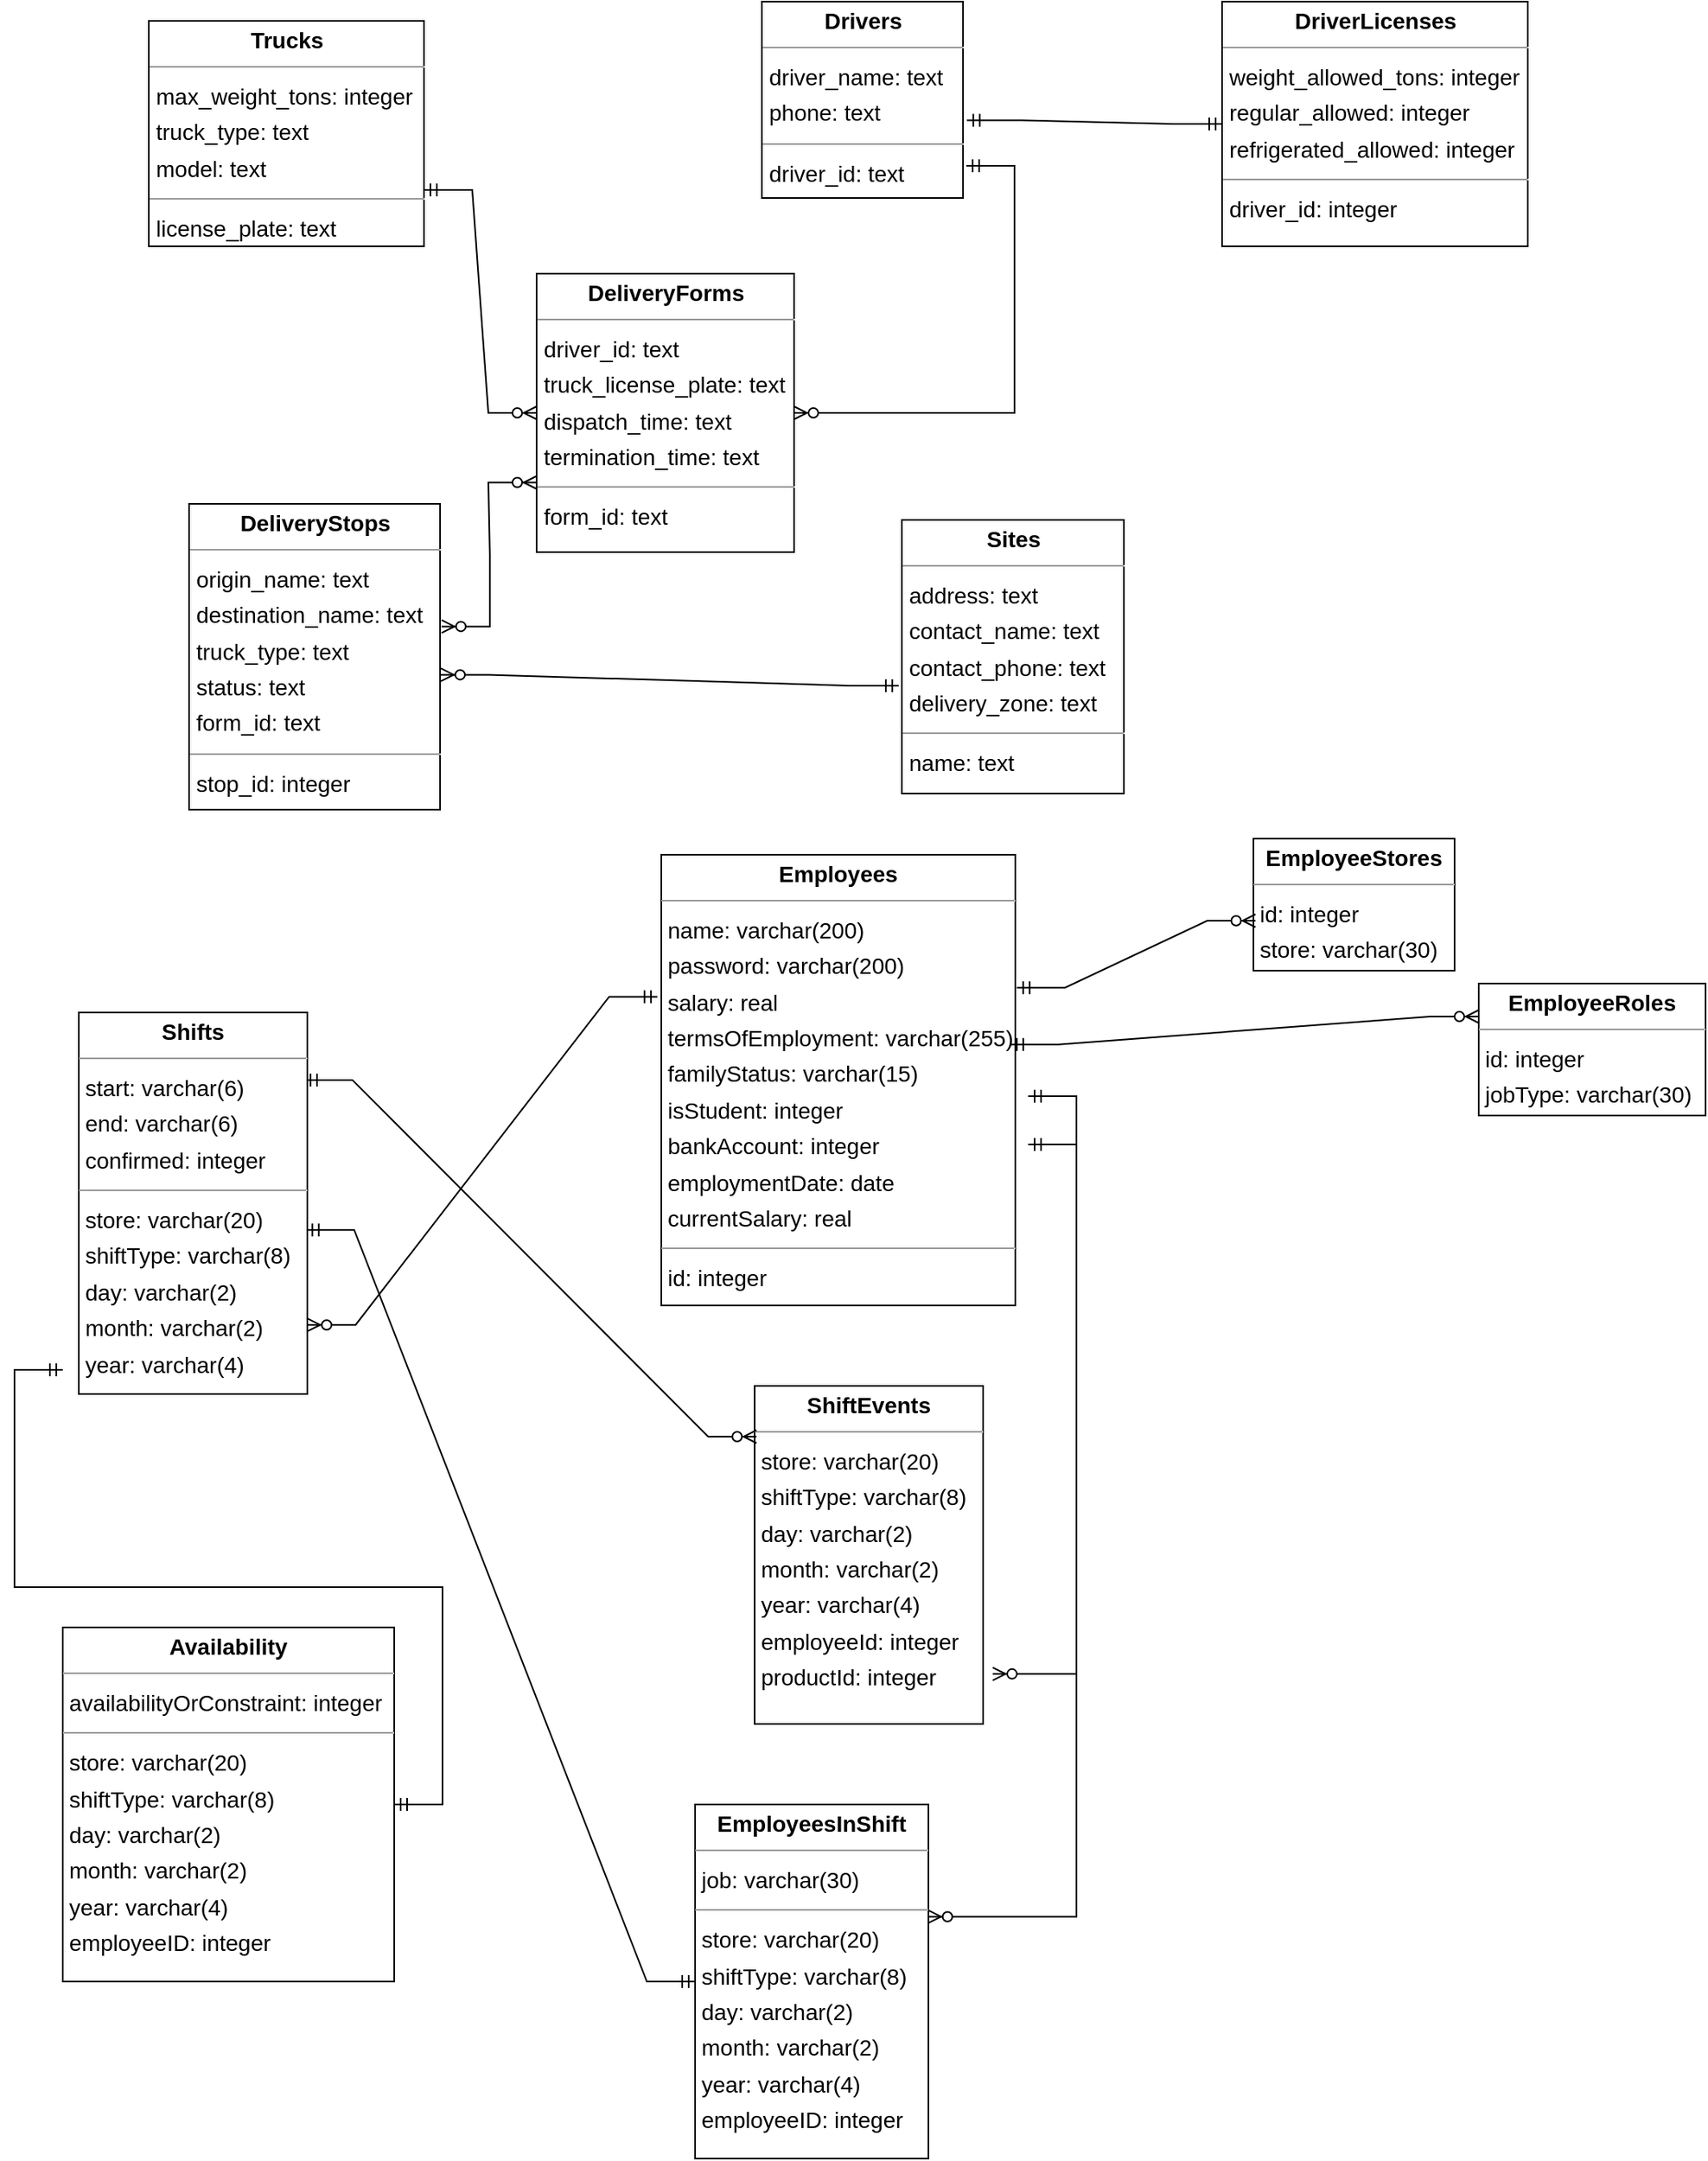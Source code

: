 <mxfile version="21.2.3" type="device">
  <diagram id="lE_TnTFSzHgXY5gzvxl4" name="Page-1">
    <mxGraphModel dx="1690" dy="523" grid="1" gridSize="10" guides="1" tooltips="1" connect="1" arrows="1" fold="1" page="0" pageScale="1" pageWidth="827" pageHeight="1169" background="none" math="0" shadow="0">
      <root>
        <mxCell id="0" />
        <mxCell id="1" parent="0" />
        <mxCell id="node7" value="&lt;p style=&quot;margin:0px;margin-top:4px;text-align:center;&quot;&gt;&lt;b&gt;Availability&lt;/b&gt;&lt;/p&gt;&lt;hr size=&quot;1&quot;/&gt;&lt;p style=&quot;margin:0 0 0 4px;line-height:1.6;&quot;&gt; availabilityOrConstraint: integer&lt;/p&gt;&lt;hr size=&quot;1&quot;/&gt;&lt;p style=&quot;margin:0 0 0 4px;line-height:1.6;&quot;&gt; store: varchar(20)&lt;br/&gt; shiftType: varchar(8)&lt;br/&gt; day: varchar(2)&lt;br/&gt; month: varchar(2)&lt;br/&gt; year: varchar(4)&lt;br/&gt; employeeID: integer&lt;/p&gt;" style="verticalAlign=top;align=left;overflow=fill;fontSize=14;fontFamily=Helvetica;html=1;rounded=0;shadow=0;comic=0;labelBackgroundColor=none;strokeWidth=1;" parent="1" vertex="1">
          <mxGeometry x="-170" y="1040" width="206" height="220" as="geometry" />
        </mxCell>
        <mxCell id="node11" value="&lt;p style=&quot;margin:0px;margin-top:4px;text-align:center;&quot;&gt;&lt;b&gt;DeliveryForms&lt;/b&gt;&lt;/p&gt;&lt;hr size=&quot;1&quot;/&gt;&lt;p style=&quot;margin:0 0 0 4px;line-height:1.6;&quot;&gt; driver_id: text&lt;br/&gt; truck_license_plate: text&lt;br/&gt; dispatch_time: text&lt;br/&gt; termination_time: text&lt;/p&gt;&lt;hr size=&quot;1&quot;/&gt;&lt;p style=&quot;margin:0 0 0 4px;line-height:1.6;&quot;&gt; form_id: text&lt;/p&gt;" style="verticalAlign=top;align=left;overflow=fill;fontSize=14;fontFamily=Helvetica;html=1;rounded=0;shadow=0;comic=0;labelBackgroundColor=none;strokeWidth=1;" parent="1" vertex="1">
          <mxGeometry x="124.5" y="199" width="160" height="173" as="geometry" />
        </mxCell>
        <mxCell id="node12" value="&lt;p style=&quot;margin:0px;margin-top:4px;text-align:center;&quot;&gt;&lt;b&gt;DeliveryStops&lt;/b&gt;&lt;/p&gt;&lt;hr size=&quot;1&quot;/&gt;&lt;p style=&quot;margin:0 0 0 4px;line-height:1.6;&quot;&gt; origin_name: text&lt;br/&gt; destination_name: text&lt;br/&gt; truck_type: text&lt;br/&gt; status: text&lt;br/&gt; form_id: text&lt;/p&gt;&lt;hr size=&quot;1&quot;/&gt;&lt;p style=&quot;margin:0 0 0 4px;line-height:1.6;&quot;&gt; stop_id: integer&lt;/p&gt;" style="verticalAlign=top;align=left;overflow=fill;fontSize=14;fontFamily=Helvetica;html=1;rounded=0;shadow=0;comic=0;labelBackgroundColor=none;strokeWidth=1;" parent="1" vertex="1">
          <mxGeometry x="-91.5" y="342" width="156" height="190" as="geometry" />
        </mxCell>
        <mxCell id="node4" value="&lt;p style=&quot;margin:0px;margin-top:4px;text-align:center;&quot;&gt;&lt;b&gt;DriverLicenses&lt;/b&gt;&lt;/p&gt;&lt;hr size=&quot;1&quot;/&gt;&lt;p style=&quot;margin:0 0 0 4px;line-height:1.6;&quot;&gt; weight_allowed_tons: integer&lt;br/&gt; regular_allowed: integer&lt;br/&gt; refrigerated_allowed: integer&lt;/p&gt;&lt;hr size=&quot;1&quot;/&gt;&lt;p style=&quot;margin:0 0 0 4px;line-height:1.6;&quot;&gt; driver_id: integer&lt;/p&gt;" style="verticalAlign=top;align=left;overflow=fill;fontSize=14;fontFamily=Helvetica;html=1;rounded=0;shadow=0;comic=0;labelBackgroundColor=none;strokeWidth=1;" parent="1" vertex="1">
          <mxGeometry x="550.5" y="30" width="190" height="152" as="geometry" />
        </mxCell>
        <mxCell id="node0" value="&lt;p style=&quot;margin:0px;margin-top:4px;text-align:center;&quot;&gt;&lt;b&gt;Drivers&lt;/b&gt;&lt;/p&gt;&lt;hr size=&quot;1&quot;/&gt;&lt;p style=&quot;margin:0 0 0 4px;line-height:1.6;&quot;&gt; driver_name: text&lt;br/&gt; phone: text&lt;/p&gt;&lt;hr size=&quot;1&quot;/&gt;&lt;p style=&quot;margin:0 0 0 4px;line-height:1.6;&quot;&gt; driver_id: text&lt;/p&gt;" style="verticalAlign=top;align=left;overflow=fill;fontSize=14;fontFamily=Helvetica;html=1;rounded=0;shadow=0;comic=0;labelBackgroundColor=none;strokeWidth=1;" parent="1" vertex="1">
          <mxGeometry x="264.5" y="30" width="125" height="122" as="geometry" />
        </mxCell>
        <mxCell id="node5" value="&lt;p style=&quot;margin:0px;margin-top:4px;text-align:center;&quot;&gt;&lt;b&gt;Employees&lt;/b&gt;&lt;/p&gt;&lt;hr size=&quot;1&quot;/&gt;&lt;p style=&quot;margin:0 0 0 4px;line-height:1.6;&quot;&gt; name: varchar(200)&lt;br/&gt; password: varchar(200)&lt;br/&gt; salary: real&lt;br/&gt; termsOfEmployment: varchar(255)&lt;br/&gt; familyStatus: varchar(15)&lt;br/&gt; isStudent: integer&lt;br/&gt; bankAccount: integer&lt;br/&gt; employmentDate: date&lt;br/&gt; currentSalary: real&lt;/p&gt;&lt;hr size=&quot;1&quot;/&gt;&lt;p style=&quot;margin:0 0 0 4px;line-height:1.6;&quot;&gt; id: integer&lt;/p&gt;" style="verticalAlign=top;align=left;overflow=fill;fontSize=14;fontFamily=Helvetica;html=1;rounded=0;shadow=0;comic=0;labelBackgroundColor=none;strokeWidth=1;" parent="1" vertex="1">
          <mxGeometry x="202" y="560" width="220" height="280" as="geometry" />
        </mxCell>
        <mxCell id="node8" value="&lt;p style=&quot;margin:0px;margin-top:4px;text-align:center;&quot;&gt;&lt;b&gt;EmployeesInShift&lt;/b&gt;&lt;/p&gt;&lt;hr size=&quot;1&quot;/&gt;&lt;p style=&quot;margin:0 0 0 4px;line-height:1.6;&quot;&gt; job: varchar(30)&lt;/p&gt;&lt;hr size=&quot;1&quot;/&gt;&lt;p style=&quot;margin:0 0 0 4px;line-height:1.6;&quot;&gt; store: varchar(20)&lt;br/&gt; shiftType: varchar(8)&lt;br/&gt; day: varchar(2)&lt;br/&gt; month: varchar(2)&lt;br/&gt; year: varchar(4)&lt;br/&gt; employeeID: integer&lt;/p&gt;" style="verticalAlign=top;align=left;overflow=fill;fontSize=14;fontFamily=Helvetica;html=1;rounded=0;shadow=0;comic=0;labelBackgroundColor=none;strokeWidth=1;" parent="1" vertex="1">
          <mxGeometry x="223" y="1150" width="145" height="220" as="geometry" />
        </mxCell>
        <mxCell id="node3" value="&lt;p style=&quot;margin:0px;margin-top:4px;text-align:center;&quot;&gt;&lt;b&gt;EmployeeRoles&lt;/b&gt;&lt;/p&gt;&lt;hr size=&quot;1&quot;&gt;&lt;p style=&quot;margin:0 0 0 4px;line-height:1.6;&quot;&gt; id: integer&lt;br&gt; jobType: varchar(30)&lt;/p&gt;" style="verticalAlign=top;align=left;overflow=fill;fontSize=14;fontFamily=Helvetica;html=1;rounded=0;shadow=0;comic=0;labelBackgroundColor=none;strokeWidth=1;" parent="1" vertex="1">
          <mxGeometry x="710" y="640" width="141" height="82" as="geometry" />
        </mxCell>
        <mxCell id="node2" value="&lt;p style=&quot;margin:0px;margin-top:4px;text-align:center;&quot;&gt;&lt;b&gt;ShiftEvents&lt;/b&gt;&lt;/p&gt;&lt;hr size=&quot;1&quot;/&gt;&lt;p style=&quot;margin:0 0 0 4px;line-height:1.6;&quot;&gt; store: varchar(20)&lt;br/&gt; shiftType: varchar(8)&lt;br/&gt; day: varchar(2)&lt;br/&gt; month: varchar(2)&lt;br/&gt; year: varchar(4)&lt;br/&gt; employeeId: integer&lt;br/&gt; productId: integer&lt;/p&gt;" style="verticalAlign=top;align=left;overflow=fill;fontSize=14;fontFamily=Helvetica;html=1;rounded=0;shadow=0;comic=0;labelBackgroundColor=none;strokeWidth=1;" parent="1" vertex="1">
          <mxGeometry x="260" y="890" width="142" height="210" as="geometry" />
        </mxCell>
        <mxCell id="node9" value="&lt;p style=&quot;margin:0px;margin-top:4px;text-align:center;&quot;&gt;&lt;b&gt;Sites&lt;/b&gt;&lt;/p&gt;&lt;hr size=&quot;1&quot;/&gt;&lt;p style=&quot;margin:0 0 0 4px;line-height:1.6;&quot;&gt; address: text&lt;br/&gt; contact_name: text&lt;br/&gt; contact_phone: text&lt;br/&gt; delivery_zone: text&lt;/p&gt;&lt;hr size=&quot;1&quot;/&gt;&lt;p style=&quot;margin:0 0 0 4px;line-height:1.6;&quot;&gt; name: text&lt;/p&gt;" style="verticalAlign=top;align=left;overflow=fill;fontSize=14;fontFamily=Helvetica;html=1;rounded=0;shadow=0;comic=0;labelBackgroundColor=none;strokeWidth=1;" parent="1" vertex="1">
          <mxGeometry x="351.5" y="352" width="138" height="170" as="geometry" />
        </mxCell>
        <mxCell id="node10" value="&lt;p style=&quot;margin:0px;margin-top:4px;text-align:center;&quot;&gt;&lt;b&gt;EmployeeStores&lt;/b&gt;&lt;/p&gt;&lt;hr size=&quot;1&quot;&gt;&lt;p style=&quot;margin:0 0 0 4px;line-height:1.6;&quot;&gt; id: integer&lt;br&gt; store: varchar(30)&lt;/p&gt;" style="verticalAlign=top;align=left;overflow=fill;fontSize=14;fontFamily=Helvetica;html=1;rounded=0;shadow=0;comic=0;labelBackgroundColor=none;strokeWidth=1;" parent="1" vertex="1">
          <mxGeometry x="570" y="550" width="125" height="82" as="geometry" />
        </mxCell>
        <mxCell id="node13" value="&lt;p style=&quot;margin:0px;margin-top:4px;text-align:center;&quot;&gt;&lt;b&gt;Trucks&lt;/b&gt;&lt;/p&gt;&lt;hr size=&quot;1&quot;/&gt;&lt;p style=&quot;margin:0 0 0 4px;line-height:1.6;&quot;&gt; max_weight_tons: integer&lt;br/&gt; truck_type: text&lt;br/&gt; model: text&lt;/p&gt;&lt;hr size=&quot;1&quot;/&gt;&lt;p style=&quot;margin:0 0 0 4px;line-height:1.6;&quot;&gt; license_plate: text&lt;/p&gt;" style="verticalAlign=top;align=left;overflow=fill;fontSize=14;fontFamily=Helvetica;html=1;rounded=0;shadow=0;comic=0;labelBackgroundColor=none;strokeWidth=1;" parent="1" vertex="1">
          <mxGeometry x="-116.5" y="42" width="171" height="140" as="geometry" />
        </mxCell>
        <mxCell id="wRBJGVEB658SM552FyUR-3" value="" style="edgeStyle=entityRelationEdgeStyle;fontSize=12;html=1;endArrow=ERmandOne;startArrow=ERmandOne;rounded=0;exitX=1.019;exitY=0.604;exitDx=0;exitDy=0;exitPerimeter=0;" parent="1" source="node0" target="node4" edge="1">
          <mxGeometry width="100" height="100" relative="1" as="geometry">
            <mxPoint x="171.5" y="352" as="sourcePoint" />
            <mxPoint x="271.5" y="252" as="targetPoint" />
          </mxGeometry>
        </mxCell>
        <mxCell id="wRBJGVEB658SM552FyUR-4" value="" style="edgeStyle=entityRelationEdgeStyle;fontSize=12;html=1;endArrow=ERzeroToMany;startArrow=ERmandOne;rounded=0;exitX=-0.014;exitY=0.606;exitDx=0;exitDy=0;exitPerimeter=0;entryX=1.003;entryY=0.559;entryDx=0;entryDy=0;entryPerimeter=0;" parent="1" source="node9" target="node12" edge="1">
          <mxGeometry width="100" height="100" relative="1" as="geometry">
            <mxPoint x="171.5" y="352" as="sourcePoint" />
            <mxPoint x="271.5" y="252" as="targetPoint" />
          </mxGeometry>
        </mxCell>
        <mxCell id="wRBJGVEB658SM552FyUR-5" value="" style="edgeStyle=entityRelationEdgeStyle;fontSize=12;html=1;endArrow=ERzeroToMany;startArrow=ERmandOne;rounded=0;exitX=1;exitY=0.75;exitDx=0;exitDy=0;entryX=0;entryY=0.5;entryDx=0;entryDy=0;" parent="1" source="node13" target="node11" edge="1">
          <mxGeometry width="100" height="100" relative="1" as="geometry">
            <mxPoint x="171.5" y="352" as="sourcePoint" />
            <mxPoint x="271.5" y="252" as="targetPoint" />
          </mxGeometry>
        </mxCell>
        <mxCell id="wRBJGVEB658SM552FyUR-6" value="" style="edgeStyle=entityRelationEdgeStyle;fontSize=12;html=1;endArrow=ERzeroToMany;endFill=1;startArrow=ERzeroToMany;rounded=0;entryX=0;entryY=0.75;entryDx=0;entryDy=0;exitX=1.006;exitY=0.401;exitDx=0;exitDy=0;exitPerimeter=0;" parent="1" source="node12" target="node11" edge="1">
          <mxGeometry width="100" height="100" relative="1" as="geometry">
            <mxPoint x="171.5" y="352" as="sourcePoint" />
            <mxPoint x="271.5" y="252" as="targetPoint" />
          </mxGeometry>
        </mxCell>
        <mxCell id="wRBJGVEB658SM552FyUR-7" value="" style="edgeStyle=entityRelationEdgeStyle;fontSize=12;html=1;endArrow=ERzeroToMany;startArrow=ERmandOne;rounded=0;" parent="1" target="node11" edge="1">
          <mxGeometry width="100" height="100" relative="1" as="geometry">
            <mxPoint x="391.5" y="132" as="sourcePoint" />
            <mxPoint x="134.5" y="296" as="targetPoint" />
          </mxGeometry>
        </mxCell>
        <mxCell id="jEBuueRzZxiPH-kfRFuD-4" value="" style="edgeStyle=entityRelationEdgeStyle;fontSize=12;html=1;endArrow=ERzeroToMany;startArrow=ERmandOne;rounded=0;exitX=0.986;exitY=0.421;exitDx=0;exitDy=0;exitPerimeter=0;entryX=0;entryY=0.25;entryDx=0;entryDy=0;" parent="1" source="node5" target="node3" edge="1">
          <mxGeometry width="100" height="100" relative="1" as="geometry">
            <mxPoint x="340" y="740" as="sourcePoint" />
            <mxPoint x="910" y="790" as="targetPoint" />
          </mxGeometry>
        </mxCell>
        <mxCell id="jEBuueRzZxiPH-kfRFuD-5" value="" style="edgeStyle=entityRelationEdgeStyle;fontSize=12;html=1;endArrow=ERzeroToMany;startArrow=ERmandOne;rounded=0;exitX=1.004;exitY=0.295;exitDx=0;exitDy=0;exitPerimeter=0;entryX=0.01;entryY=0.622;entryDx=0;entryDy=0;entryPerimeter=0;" parent="1" source="node5" target="node10" edge="1">
          <mxGeometry width="100" height="100" relative="1" as="geometry">
            <mxPoint x="641" y="573" as="sourcePoint" />
            <mxPoint x="610" y="890" as="targetPoint" />
          </mxGeometry>
        </mxCell>
        <mxCell id="jEBuueRzZxiPH-kfRFuD-7" value="" style="edgeStyle=entityRelationEdgeStyle;fontSize=12;html=1;endArrow=ERmandOne;startArrow=ERmandOne;rounded=0;exitX=0.994;exitY=0.57;exitDx=0;exitDy=0;exitPerimeter=0;" parent="1" source="node1" target="node8" edge="1">
          <mxGeometry width="100" height="100" relative="1" as="geometry">
            <mxPoint x="340" y="1010" as="sourcePoint" />
            <mxPoint x="360" y="940" as="targetPoint" />
          </mxGeometry>
        </mxCell>
        <mxCell id="jEBuueRzZxiPH-kfRFuD-11" value="" style="edgeStyle=entityRelationEdgeStyle;fontSize=12;html=1;endArrow=ERzeroToMany;startArrow=ERmandOne;rounded=0;entryX=0.999;entryY=0.317;entryDx=0;entryDy=0;entryPerimeter=0;" parent="1" target="node8" edge="1">
          <mxGeometry width="100" height="100" relative="1" as="geometry">
            <mxPoint x="430" y="710" as="sourcePoint" />
            <mxPoint x="80" y="1040" as="targetPoint" />
          </mxGeometry>
        </mxCell>
        <mxCell id="jEBuueRzZxiPH-kfRFuD-13" value="" style="edgeStyle=entityRelationEdgeStyle;fontSize=12;html=1;endArrow=ERzeroToMany;startArrow=ERmandOne;rounded=0;entryX=0.008;entryY=0.15;entryDx=0;entryDy=0;exitX=0.986;exitY=0.177;exitDx=0;exitDy=0;exitPerimeter=0;entryPerimeter=0;" parent="1" source="node1" target="node2" edge="1">
          <mxGeometry width="100" height="100" relative="1" as="geometry">
            <mxPoint x="-10" y="720" as="sourcePoint" />
            <mxPoint x="440" y="1120" as="targetPoint" />
          </mxGeometry>
        </mxCell>
        <mxCell id="jEBuueRzZxiPH-kfRFuD-15" value="" style="edgeStyle=entityRelationEdgeStyle;fontSize=12;html=1;endArrow=ERzeroToMany;startArrow=ERmandOne;rounded=0;exitX=-0.011;exitY=0.315;exitDx=0;exitDy=0;exitPerimeter=0;entryX=1;entryY=0.819;entryDx=0;entryDy=0;entryPerimeter=0;" parent="1" source="node5" target="node1" edge="1">
          <mxGeometry width="100" height="100" relative="1" as="geometry">
            <mxPoint x="538" y="523" as="sourcePoint" />
            <mxPoint x="-10" y="777" as="targetPoint" />
          </mxGeometry>
        </mxCell>
        <mxCell id="node1" value="&lt;p style=&quot;margin:0px;margin-top:4px;text-align:center;&quot;&gt;&lt;b&gt;Shifts&lt;/b&gt;&lt;/p&gt;&lt;hr size=&quot;1&quot;/&gt;&lt;p style=&quot;margin:0 0 0 4px;line-height:1.6;&quot;&gt; start: varchar(6)&lt;br/&gt; end: varchar(6)&lt;br/&gt; confirmed: integer&lt;/p&gt;&lt;hr size=&quot;1&quot;/&gt;&lt;p style=&quot;margin:0 0 0 4px;line-height:1.6;&quot;&gt; store: varchar(20)&lt;br/&gt; shiftType: varchar(8)&lt;br/&gt; day: varchar(2)&lt;br/&gt; month: varchar(2)&lt;br/&gt; year: varchar(4)&lt;/p&gt;" style="verticalAlign=top;align=left;overflow=fill;fontSize=14;fontFamily=Helvetica;html=1;rounded=0;shadow=0;comic=0;labelBackgroundColor=none;strokeWidth=1;" parent="1" vertex="1">
          <mxGeometry x="-160" y="658" width="142" height="237" as="geometry" />
        </mxCell>
        <mxCell id="5_DZX5eoWGstuyj59v3Q-2" value="" style="edgeStyle=entityRelationEdgeStyle;fontSize=12;html=1;endArrow=ERmandOne;startArrow=ERmandOne;rounded=0;" edge="1" parent="1" source="node7">
          <mxGeometry width="100" height="100" relative="1" as="geometry">
            <mxPoint x="-60" y="1110" as="sourcePoint" />
            <mxPoint x="-170" y="880" as="targetPoint" />
          </mxGeometry>
        </mxCell>
        <mxCell id="5_DZX5eoWGstuyj59v3Q-3" value="" style="edgeStyle=entityRelationEdgeStyle;fontSize=12;html=1;endArrow=ERzeroToMany;startArrow=ERmandOne;rounded=0;entryX=1.042;entryY=0.852;entryDx=0;entryDy=0;entryPerimeter=0;" edge="1" parent="1" target="node2">
          <mxGeometry width="100" height="100" relative="1" as="geometry">
            <mxPoint x="430" y="740" as="sourcePoint" />
            <mxPoint x="281" y="932" as="targetPoint" />
          </mxGeometry>
        </mxCell>
      </root>
    </mxGraphModel>
  </diagram>
</mxfile>
